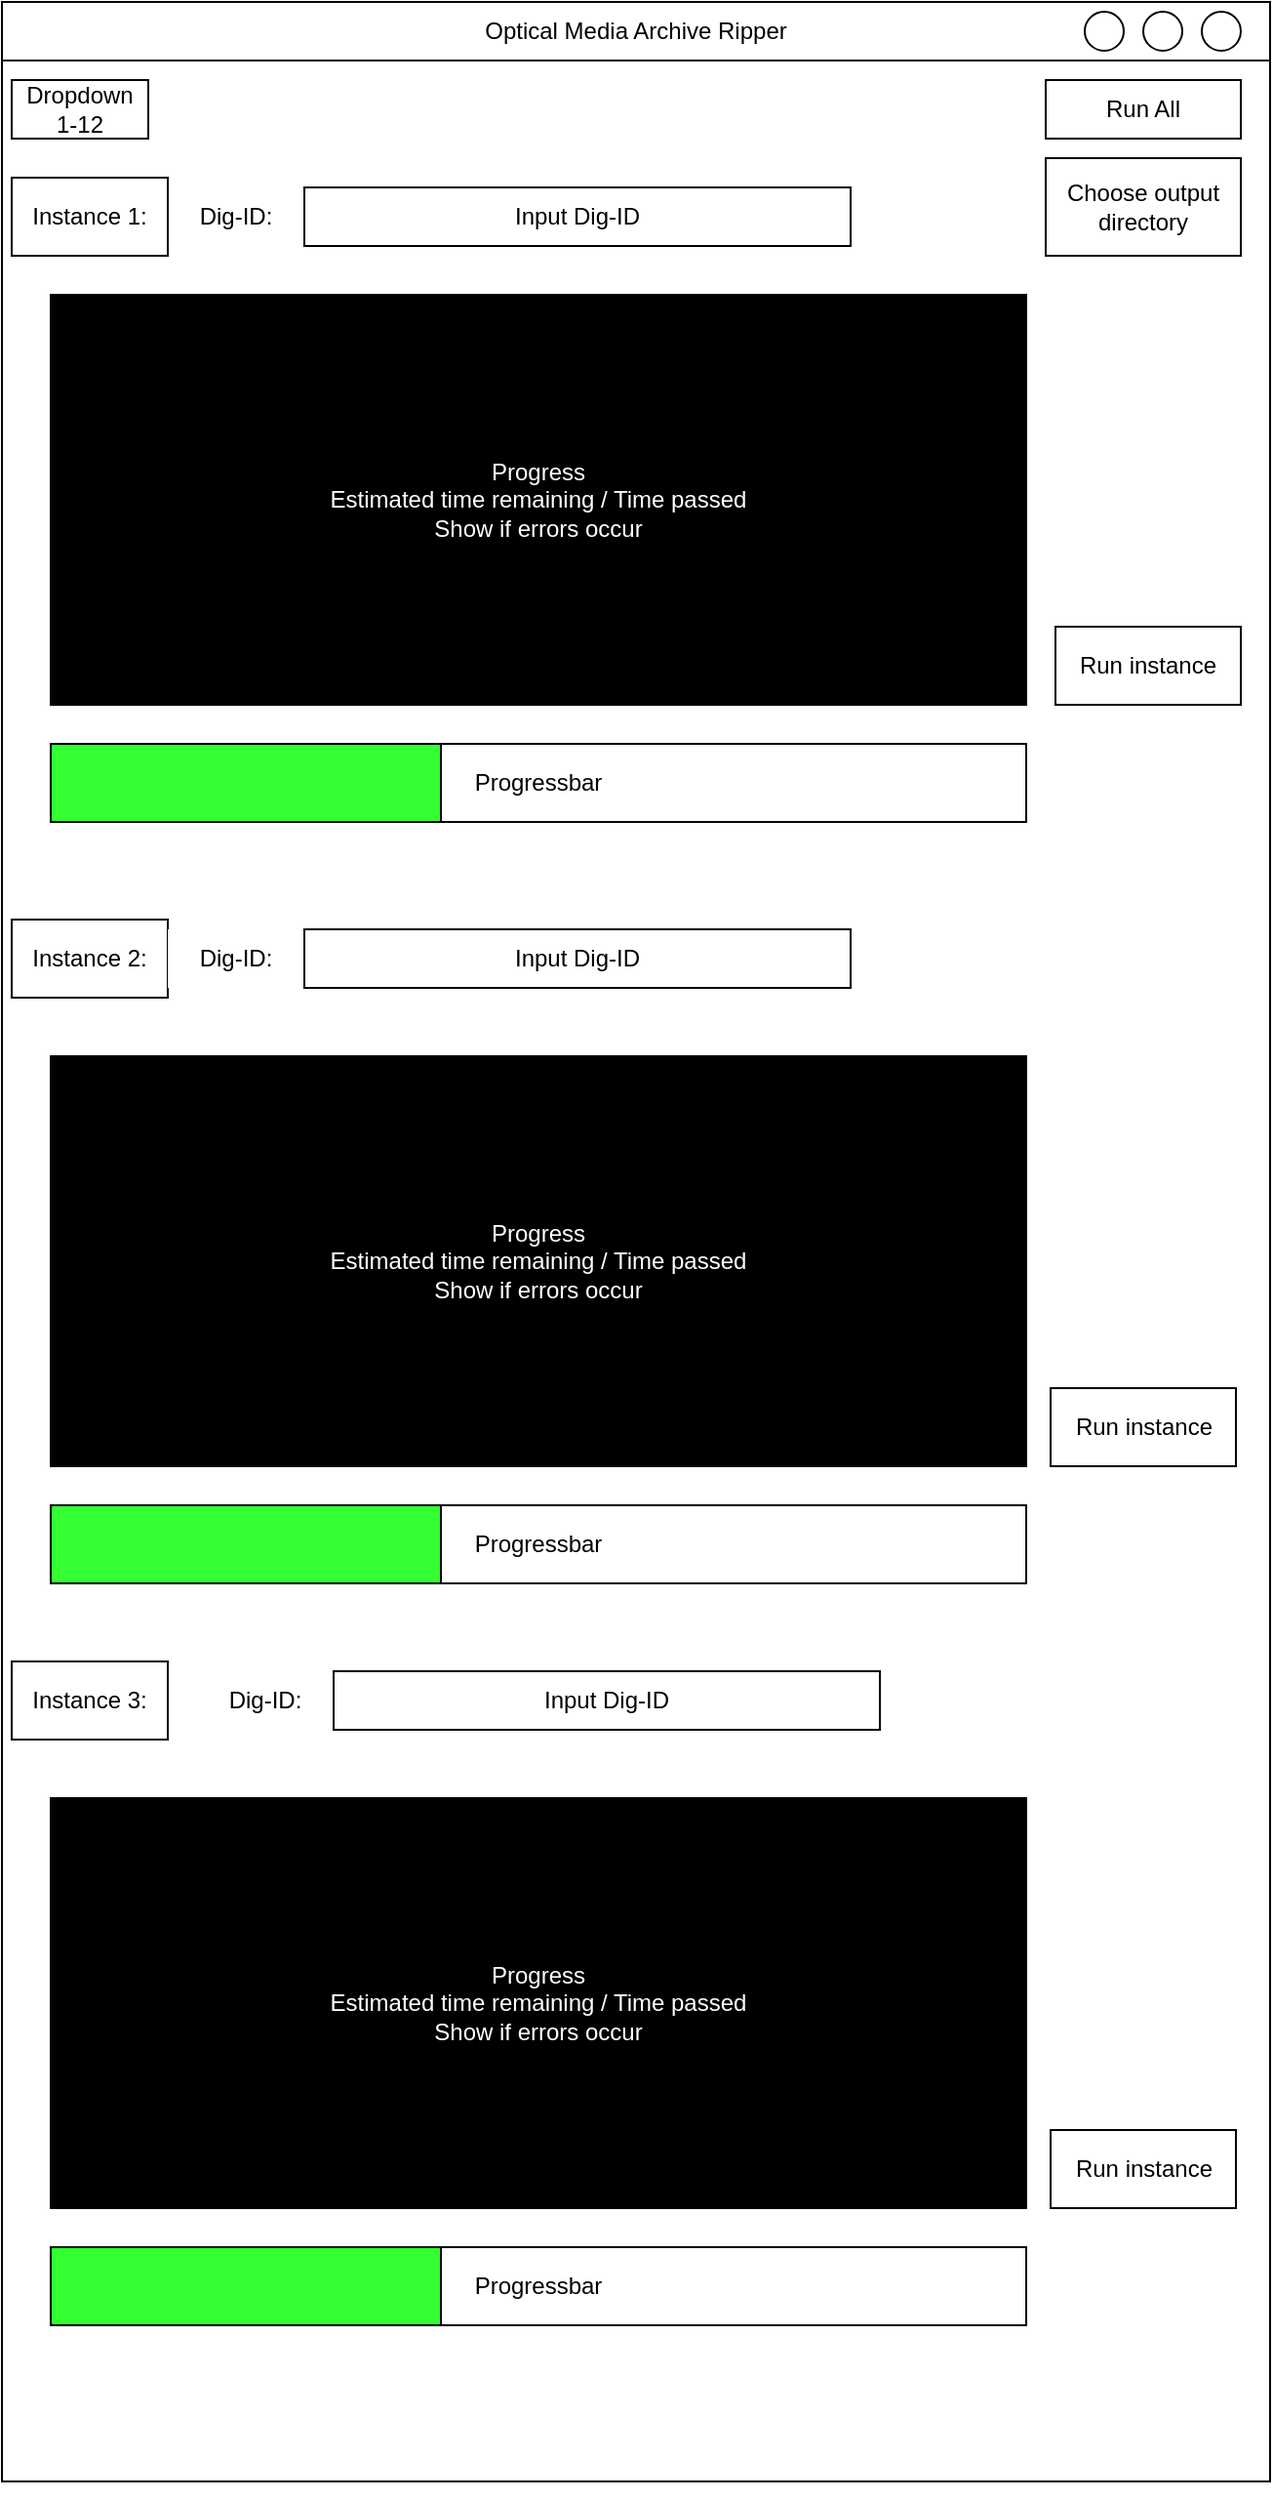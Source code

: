 <mxfile version="20.3.0" type="device"><diagram id="wJmQNXivla23TKUY27_M" name="Page-1"><mxGraphModel dx="2062" dy="1217" grid="1" gridSize="10" guides="1" tooltips="1" connect="1" arrows="1" fold="1" page="1" pageScale="1" pageWidth="900" pageHeight="1600" math="0" shadow="0"><root><mxCell id="0"/><mxCell id="1" parent="0"/><mxCell id="CqgdgqCRSuhu0wagrzcr-2" value="" style="rounded=0;whiteSpace=wrap;html=1;" vertex="1" parent="1"><mxGeometry x="120" y="80" width="650" height="1270" as="geometry"/></mxCell><mxCell id="CqgdgqCRSuhu0wagrzcr-3" value="Optical Media Archive Ripper" style="rounded=0;whiteSpace=wrap;html=1;" vertex="1" parent="1"><mxGeometry x="120" y="80" width="650" height="30" as="geometry"/></mxCell><mxCell id="CqgdgqCRSuhu0wagrzcr-4" value="" style="ellipse;whiteSpace=wrap;html=1;aspect=fixed;" vertex="1" parent="1"><mxGeometry x="675" y="85" width="20" height="20" as="geometry"/></mxCell><mxCell id="CqgdgqCRSuhu0wagrzcr-5" value="" style="ellipse;whiteSpace=wrap;html=1;aspect=fixed;" vertex="1" parent="1"><mxGeometry x="705" y="85" width="20" height="20" as="geometry"/></mxCell><mxCell id="CqgdgqCRSuhu0wagrzcr-6" value="" style="ellipse;whiteSpace=wrap;html=1;aspect=fixed;" vertex="1" parent="1"><mxGeometry x="735" y="85" width="20" height="20" as="geometry"/></mxCell><mxCell id="CqgdgqCRSuhu0wagrzcr-8" value="Dropdown 1-12" style="rounded=0;whiteSpace=wrap;html=1;" vertex="1" parent="1"><mxGeometry x="125" y="120" width="70" height="30" as="geometry"/></mxCell><mxCell id="CqgdgqCRSuhu0wagrzcr-9" value="Dig-ID:" style="rounded=0;whiteSpace=wrap;html=1;strokeColor=none;" vertex="1" parent="1"><mxGeometry x="205" y="175" width="70" height="30" as="geometry"/></mxCell><mxCell id="CqgdgqCRSuhu0wagrzcr-10" value="Input Dig-ID" style="rounded=0;whiteSpace=wrap;html=1;" vertex="1" parent="1"><mxGeometry x="275" y="175" width="280" height="30" as="geometry"/></mxCell><mxCell id="CqgdgqCRSuhu0wagrzcr-11" value="Run All" style="rounded=0;whiteSpace=wrap;html=1;" vertex="1" parent="1"><mxGeometry x="655" y="120" width="100" height="30" as="geometry"/></mxCell><mxCell id="CqgdgqCRSuhu0wagrzcr-12" value="Choose output directory" style="rounded=0;whiteSpace=wrap;html=1;" vertex="1" parent="1"><mxGeometry x="655" y="160" width="100" height="50" as="geometry"/></mxCell><mxCell id="CqgdgqCRSuhu0wagrzcr-13" value="Instance 1:" style="rounded=0;whiteSpace=wrap;html=1;" vertex="1" parent="1"><mxGeometry x="125" y="170" width="80" height="40" as="geometry"/></mxCell><mxCell id="CqgdgqCRSuhu0wagrzcr-15" value="&lt;div style=&quot;&quot;&gt;&lt;span style=&quot;background-color: rgb(0, 0, 0);&quot;&gt;&lt;font color=&quot;#ffffff&quot;&gt;Progress&lt;/font&gt;&lt;/span&gt;&lt;/div&gt;&lt;div style=&quot;&quot;&gt;&lt;span style=&quot;background-color: rgb(0, 0, 0);&quot;&gt;&lt;font color=&quot;#ffffff&quot;&gt;Estimated time remaining / Time passed&lt;br&gt;Show if errors occur&lt;/font&gt;&lt;/span&gt;&lt;/div&gt;" style="rounded=0;whiteSpace=wrap;html=1;align=center;fillColor=#000000;" vertex="1" parent="1"><mxGeometry x="145" y="230" width="500" height="210" as="geometry"/></mxCell><mxCell id="CqgdgqCRSuhu0wagrzcr-16" value="Run instance" style="rounded=0;whiteSpace=wrap;html=1;" vertex="1" parent="1"><mxGeometry x="660" y="400" width="95" height="40" as="geometry"/></mxCell><mxCell id="CqgdgqCRSuhu0wagrzcr-19" value="&lt;div style=&quot;&quot;&gt;&lt;span style=&quot;background-color: rgb(0, 0, 0);&quot;&gt;&lt;font color=&quot;#ffffff&quot;&gt;Progress&lt;/font&gt;&lt;/span&gt;&lt;/div&gt;&lt;div style=&quot;&quot;&gt;&lt;span style=&quot;background-color: rgb(0, 0, 0);&quot;&gt;&lt;font color=&quot;#ffffff&quot;&gt;Estimated time remaining / Time passed&lt;br&gt;Show if errors occur&lt;/font&gt;&lt;/span&gt;&lt;/div&gt;" style="rounded=0;whiteSpace=wrap;html=1;align=center;fillColor=#000000;" vertex="1" parent="1"><mxGeometry x="145" y="620" width="500" height="210" as="geometry"/></mxCell><mxCell id="CqgdgqCRSuhu0wagrzcr-20" value="&lt;div style=&quot;&quot;&gt;&lt;span style=&quot;background-color: rgb(0, 0, 0);&quot;&gt;&lt;font color=&quot;#ffffff&quot;&gt;Progress&lt;/font&gt;&lt;/span&gt;&lt;/div&gt;&lt;div style=&quot;&quot;&gt;&lt;span style=&quot;background-color: rgb(0, 0, 0);&quot;&gt;&lt;font color=&quot;#ffffff&quot;&gt;Estimated time remaining / Time passed&lt;br&gt;Show if errors occur&lt;/font&gt;&lt;/span&gt;&lt;/div&gt;" style="rounded=0;whiteSpace=wrap;html=1;align=center;fillColor=#000000;" vertex="1" parent="1"><mxGeometry x="145" y="1000" width="500" height="210" as="geometry"/></mxCell><mxCell id="CqgdgqCRSuhu0wagrzcr-26" value="Progressbar" style="rounded=0;whiteSpace=wrap;html=1;" vertex="1" parent="1"><mxGeometry x="145" y="1230" width="500" height="40" as="geometry"/></mxCell><mxCell id="CqgdgqCRSuhu0wagrzcr-27" value="" style="rounded=0;whiteSpace=wrap;html=1;labelBackgroundColor=#000000;fontColor=#FFFFFF;fillColor=#33FF33;" vertex="1" parent="1"><mxGeometry x="145" y="1230" width="200" height="40" as="geometry"/></mxCell><mxCell id="CqgdgqCRSuhu0wagrzcr-28" value="Run instance" style="rounded=0;whiteSpace=wrap;html=1;" vertex="1" parent="1"><mxGeometry x="657.5" y="790" width="95" height="40" as="geometry"/></mxCell><mxCell id="CqgdgqCRSuhu0wagrzcr-29" value="Run instance" style="rounded=0;whiteSpace=wrap;html=1;" vertex="1" parent="1"><mxGeometry x="657.5" y="1170" width="95" height="40" as="geometry"/></mxCell><mxCell id="CqgdgqCRSuhu0wagrzcr-31" value="Instance 2:" style="rounded=0;whiteSpace=wrap;html=1;" vertex="1" parent="1"><mxGeometry x="125" y="550" width="80" height="40" as="geometry"/></mxCell><mxCell id="CqgdgqCRSuhu0wagrzcr-32" value="Instance 3:" style="rounded=0;whiteSpace=wrap;html=1;" vertex="1" parent="1"><mxGeometry x="125" y="930" width="80" height="40" as="geometry"/></mxCell><mxCell id="CqgdgqCRSuhu0wagrzcr-33" style="edgeStyle=orthogonalEdgeStyle;rounded=0;orthogonalLoop=1;jettySize=auto;html=1;exitX=0.5;exitY=1;exitDx=0;exitDy=0;fontColor=#FFFFFF;" edge="1" parent="1" source="CqgdgqCRSuhu0wagrzcr-2" target="CqgdgqCRSuhu0wagrzcr-2"><mxGeometry relative="1" as="geometry"/></mxCell><mxCell id="CqgdgqCRSuhu0wagrzcr-38" value="Dig-ID:" style="rounded=0;whiteSpace=wrap;html=1;strokeColor=none;" vertex="1" parent="1"><mxGeometry x="205" y="555" width="70" height="30" as="geometry"/></mxCell><mxCell id="CqgdgqCRSuhu0wagrzcr-39" value="Input Dig-ID" style="rounded=0;whiteSpace=wrap;html=1;" vertex="1" parent="1"><mxGeometry x="275" y="555" width="280" height="30" as="geometry"/></mxCell><mxCell id="CqgdgqCRSuhu0wagrzcr-40" value="Dig-ID:" style="rounded=0;whiteSpace=wrap;html=1;strokeColor=none;" vertex="1" parent="1"><mxGeometry x="220" y="935" width="70" height="30" as="geometry"/></mxCell><mxCell id="CqgdgqCRSuhu0wagrzcr-41" value="Input Dig-ID" style="rounded=0;whiteSpace=wrap;html=1;" vertex="1" parent="1"><mxGeometry x="290" y="935" width="280" height="30" as="geometry"/></mxCell><mxCell id="CqgdgqCRSuhu0wagrzcr-42" value="Progressbar" style="rounded=0;whiteSpace=wrap;html=1;" vertex="1" parent="1"><mxGeometry x="145" y="850" width="500" height="40" as="geometry"/></mxCell><mxCell id="CqgdgqCRSuhu0wagrzcr-43" value="" style="rounded=0;whiteSpace=wrap;html=1;labelBackgroundColor=#000000;fontColor=#FFFFFF;fillColor=#33FF33;" vertex="1" parent="1"><mxGeometry x="145" y="850" width="200" height="40" as="geometry"/></mxCell><mxCell id="CqgdgqCRSuhu0wagrzcr-46" value="Progressbar" style="rounded=0;whiteSpace=wrap;html=1;" vertex="1" parent="1"><mxGeometry x="145" y="460" width="500" height="40" as="geometry"/></mxCell><mxCell id="CqgdgqCRSuhu0wagrzcr-47" value="" style="rounded=0;whiteSpace=wrap;html=1;labelBackgroundColor=#000000;fontColor=#FFFFFF;fillColor=#33FF33;" vertex="1" parent="1"><mxGeometry x="145" y="460" width="200" height="40" as="geometry"/></mxCell></root></mxGraphModel></diagram></mxfile>